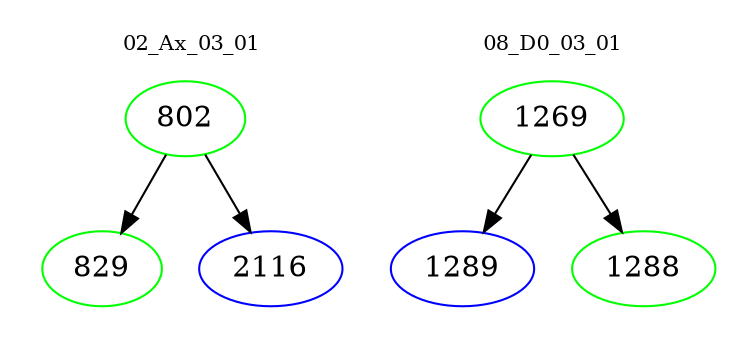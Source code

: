 digraph{
subgraph cluster_0 {
color = white
label = "02_Ax_03_01";
fontsize=10;
T0_802 [label="802", color="green"]
T0_802 -> T0_829 [color="black"]
T0_829 [label="829", color="green"]
T0_802 -> T0_2116 [color="black"]
T0_2116 [label="2116", color="blue"]
}
subgraph cluster_1 {
color = white
label = "08_D0_03_01";
fontsize=10;
T1_1269 [label="1269", color="green"]
T1_1269 -> T1_1289 [color="black"]
T1_1289 [label="1289", color="blue"]
T1_1269 -> T1_1288 [color="black"]
T1_1288 [label="1288", color="green"]
}
}
